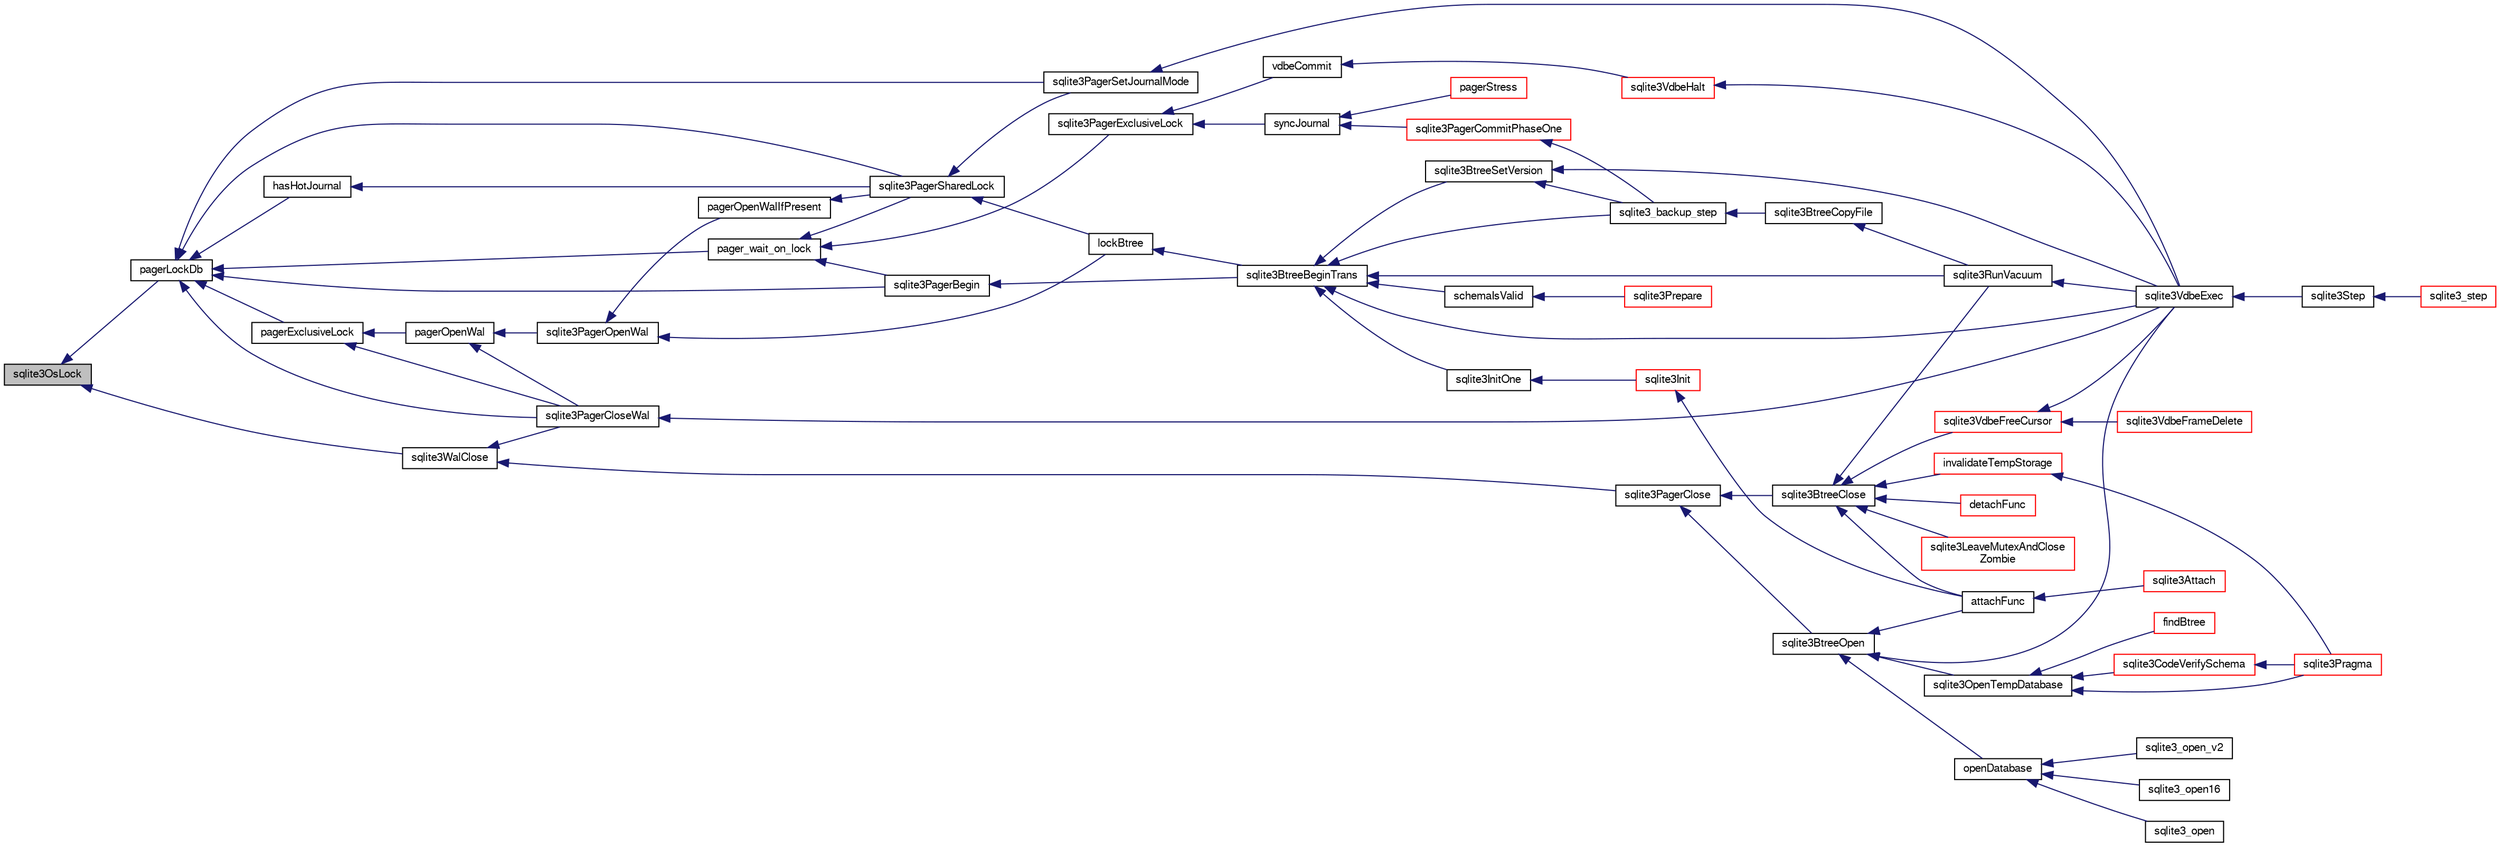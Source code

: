 digraph "sqlite3OsLock"
{
  edge [fontname="FreeSans",fontsize="10",labelfontname="FreeSans",labelfontsize="10"];
  node [fontname="FreeSans",fontsize="10",shape=record];
  rankdir="LR";
  Node614750 [label="sqlite3OsLock",height=0.2,width=0.4,color="black", fillcolor="grey75", style="filled", fontcolor="black"];
  Node614750 -> Node614751 [dir="back",color="midnightblue",fontsize="10",style="solid",fontname="FreeSans"];
  Node614751 [label="pagerLockDb",height=0.2,width=0.4,color="black", fillcolor="white", style="filled",URL="$sqlite3_8c.html#a667bdac69bf20203e45cd8e899790bcc"];
  Node614751 -> Node614752 [dir="back",color="midnightblue",fontsize="10",style="solid",fontname="FreeSans"];
  Node614752 [label="pager_wait_on_lock",height=0.2,width=0.4,color="black", fillcolor="white", style="filled",URL="$sqlite3_8c.html#a181fa0432ae1cc12a783f8a11ea2021f"];
  Node614752 -> Node614753 [dir="back",color="midnightblue",fontsize="10",style="solid",fontname="FreeSans"];
  Node614753 [label="sqlite3PagerSharedLock",height=0.2,width=0.4,color="black", fillcolor="white", style="filled",URL="$sqlite3_8c.html#a58c197b629fb6eaacf96c7add57c70df"];
  Node614753 -> Node614754 [dir="back",color="midnightblue",fontsize="10",style="solid",fontname="FreeSans"];
  Node614754 [label="sqlite3PagerSetJournalMode",height=0.2,width=0.4,color="black", fillcolor="white", style="filled",URL="$sqlite3_8c.html#afb929a0a4553cda84de16180ddbd09f7"];
  Node614754 -> Node614755 [dir="back",color="midnightblue",fontsize="10",style="solid",fontname="FreeSans"];
  Node614755 [label="sqlite3VdbeExec",height=0.2,width=0.4,color="black", fillcolor="white", style="filled",URL="$sqlite3_8c.html#a8ce40a614bdc56719c4d642b1e4dfb21"];
  Node614755 -> Node614756 [dir="back",color="midnightblue",fontsize="10",style="solid",fontname="FreeSans"];
  Node614756 [label="sqlite3Step",height=0.2,width=0.4,color="black", fillcolor="white", style="filled",URL="$sqlite3_8c.html#a3f2872e873e2758a4beedad1d5113554"];
  Node614756 -> Node614757 [dir="back",color="midnightblue",fontsize="10",style="solid",fontname="FreeSans"];
  Node614757 [label="sqlite3_step",height=0.2,width=0.4,color="red", fillcolor="white", style="filled",URL="$sqlite3_8h.html#ac1e491ce36b7471eb28387f7d3c74334"];
  Node614753 -> Node615016 [dir="back",color="midnightblue",fontsize="10",style="solid",fontname="FreeSans"];
  Node615016 [label="lockBtree",height=0.2,width=0.4,color="black", fillcolor="white", style="filled",URL="$sqlite3_8c.html#a5b808194d3178be15705a420265cee9d"];
  Node615016 -> Node615017 [dir="back",color="midnightblue",fontsize="10",style="solid",fontname="FreeSans"];
  Node615017 [label="sqlite3BtreeBeginTrans",height=0.2,width=0.4,color="black", fillcolor="white", style="filled",URL="$sqlite3_8c.html#a52d6706df15c67c22aa7d0e290c16bf5"];
  Node615017 -> Node615018 [dir="back",color="midnightblue",fontsize="10",style="solid",fontname="FreeSans"];
  Node615018 [label="sqlite3BtreeSetVersion",height=0.2,width=0.4,color="black", fillcolor="white", style="filled",URL="$sqlite3_8c.html#a2db3061b5c557699a47415ca0342ba01"];
  Node615018 -> Node614968 [dir="back",color="midnightblue",fontsize="10",style="solid",fontname="FreeSans"];
  Node614968 [label="sqlite3_backup_step",height=0.2,width=0.4,color="black", fillcolor="white", style="filled",URL="$sqlite3_8h.html#a1699b75e98d082eebc465a9e64c35269"];
  Node614968 -> Node614969 [dir="back",color="midnightblue",fontsize="10",style="solid",fontname="FreeSans"];
  Node614969 [label="sqlite3BtreeCopyFile",height=0.2,width=0.4,color="black", fillcolor="white", style="filled",URL="$sqlite3_8c.html#a4d9e19a79f0d5c1dfcef0bd137ae83f9"];
  Node614969 -> Node614941 [dir="back",color="midnightblue",fontsize="10",style="solid",fontname="FreeSans"];
  Node614941 [label="sqlite3RunVacuum",height=0.2,width=0.4,color="black", fillcolor="white", style="filled",URL="$sqlite3_8c.html#a5e83ddc7b3e7e8e79ad5d1fc92de1d2f"];
  Node614941 -> Node614755 [dir="back",color="midnightblue",fontsize="10",style="solid",fontname="FreeSans"];
  Node615018 -> Node614755 [dir="back",color="midnightblue",fontsize="10",style="solid",fontname="FreeSans"];
  Node615017 -> Node614968 [dir="back",color="midnightblue",fontsize="10",style="solid",fontname="FreeSans"];
  Node615017 -> Node614755 [dir="back",color="midnightblue",fontsize="10",style="solid",fontname="FreeSans"];
  Node615017 -> Node614781 [dir="back",color="midnightblue",fontsize="10",style="solid",fontname="FreeSans"];
  Node614781 [label="sqlite3InitOne",height=0.2,width=0.4,color="black", fillcolor="white", style="filled",URL="$sqlite3_8c.html#ac4318b25df65269906b0379251fe9b85"];
  Node614781 -> Node614782 [dir="back",color="midnightblue",fontsize="10",style="solid",fontname="FreeSans"];
  Node614782 [label="sqlite3Init",height=0.2,width=0.4,color="red", fillcolor="white", style="filled",URL="$sqlite3_8c.html#aed74e3dc765631a833f522f425ff5a48"];
  Node614782 -> Node614783 [dir="back",color="midnightblue",fontsize="10",style="solid",fontname="FreeSans"];
  Node614783 [label="attachFunc",height=0.2,width=0.4,color="black", fillcolor="white", style="filled",URL="$sqlite3_8c.html#a69cb751a7da501b9a0aa37e0d7c3eaf7"];
  Node614783 -> Node614784 [dir="back",color="midnightblue",fontsize="10",style="solid",fontname="FreeSans"];
  Node614784 [label="sqlite3Attach",height=0.2,width=0.4,color="red", fillcolor="white", style="filled",URL="$sqlite3_8c.html#ae0907fe0b43cc1b4c7e6a16213e8546f"];
  Node615017 -> Node614966 [dir="back",color="midnightblue",fontsize="10",style="solid",fontname="FreeSans"];
  Node614966 [label="schemaIsValid",height=0.2,width=0.4,color="black", fillcolor="white", style="filled",URL="$sqlite3_8c.html#a7c466fe28e7ca6f46b8bf72c46d9738d"];
  Node614966 -> Node614934 [dir="back",color="midnightblue",fontsize="10",style="solid",fontname="FreeSans"];
  Node614934 [label="sqlite3Prepare",height=0.2,width=0.4,color="red", fillcolor="white", style="filled",URL="$sqlite3_8c.html#acb25890858d0bf4b12eb7aae569f0c7b"];
  Node615017 -> Node614941 [dir="back",color="midnightblue",fontsize="10",style="solid",fontname="FreeSans"];
  Node614752 -> Node615019 [dir="back",color="midnightblue",fontsize="10",style="solid",fontname="FreeSans"];
  Node615019 [label="sqlite3PagerBegin",height=0.2,width=0.4,color="black", fillcolor="white", style="filled",URL="$sqlite3_8c.html#a693d0ab5cecd4a8001da6fa21f44d99e"];
  Node615019 -> Node615017 [dir="back",color="midnightblue",fontsize="10",style="solid",fontname="FreeSans"];
  Node614752 -> Node615020 [dir="back",color="midnightblue",fontsize="10",style="solid",fontname="FreeSans"];
  Node615020 [label="sqlite3PagerExclusiveLock",height=0.2,width=0.4,color="black", fillcolor="white", style="filled",URL="$sqlite3_8c.html#a8fe341ad82f247586f5a357fdbdb2a11"];
  Node615020 -> Node615021 [dir="back",color="midnightblue",fontsize="10",style="solid",fontname="FreeSans"];
  Node615021 [label="syncJournal",height=0.2,width=0.4,color="black", fillcolor="white", style="filled",URL="$sqlite3_8c.html#a53f9f2b680d397f110a892f8931623c6"];
  Node615021 -> Node615022 [dir="back",color="midnightblue",fontsize="10",style="solid",fontname="FreeSans"];
  Node615022 [label="pagerStress",height=0.2,width=0.4,color="red", fillcolor="white", style="filled",URL="$sqlite3_8c.html#abb21a3a371038e9e3e69af0f21a1b386"];
  Node615021 -> Node615030 [dir="back",color="midnightblue",fontsize="10",style="solid",fontname="FreeSans"];
  Node615030 [label="sqlite3PagerCommitPhaseOne",height=0.2,width=0.4,color="red", fillcolor="white", style="filled",URL="$sqlite3_8c.html#a2baf986bff9120486e9acc5951494ea7"];
  Node615030 -> Node614968 [dir="back",color="midnightblue",fontsize="10",style="solid",fontname="FreeSans"];
  Node615020 -> Node615033 [dir="back",color="midnightblue",fontsize="10",style="solid",fontname="FreeSans"];
  Node615033 [label="vdbeCommit",height=0.2,width=0.4,color="black", fillcolor="white", style="filled",URL="$sqlite3_8c.html#a5d7f1e0625451b987728f600cfe1b92d"];
  Node615033 -> Node614974 [dir="back",color="midnightblue",fontsize="10",style="solid",fontname="FreeSans"];
  Node614974 [label="sqlite3VdbeHalt",height=0.2,width=0.4,color="red", fillcolor="white", style="filled",URL="$sqlite3_8c.html#a8d1d99703d999190fbc35ecc981cb709"];
  Node614974 -> Node614755 [dir="back",color="midnightblue",fontsize="10",style="solid",fontname="FreeSans"];
  Node614751 -> Node615034 [dir="back",color="midnightblue",fontsize="10",style="solid",fontname="FreeSans"];
  Node615034 [label="hasHotJournal",height=0.2,width=0.4,color="black", fillcolor="white", style="filled",URL="$sqlite3_8c.html#a875dc699b7a0e8ab6ba19170e5096d5e"];
  Node615034 -> Node614753 [dir="back",color="midnightblue",fontsize="10",style="solid",fontname="FreeSans"];
  Node614751 -> Node614753 [dir="back",color="midnightblue",fontsize="10",style="solid",fontname="FreeSans"];
  Node614751 -> Node615019 [dir="back",color="midnightblue",fontsize="10",style="solid",fontname="FreeSans"];
  Node614751 -> Node614754 [dir="back",color="midnightblue",fontsize="10",style="solid",fontname="FreeSans"];
  Node614751 -> Node615035 [dir="back",color="midnightblue",fontsize="10",style="solid",fontname="FreeSans"];
  Node615035 [label="pagerExclusiveLock",height=0.2,width=0.4,color="black", fillcolor="white", style="filled",URL="$sqlite3_8c.html#a7f978cc8af52489d388024ebf2b88112"];
  Node615035 -> Node615036 [dir="back",color="midnightblue",fontsize="10",style="solid",fontname="FreeSans"];
  Node615036 [label="pagerOpenWal",height=0.2,width=0.4,color="black", fillcolor="white", style="filled",URL="$sqlite3_8c.html#acb6f84b34748805df0403a052d18eaf1"];
  Node615036 -> Node615037 [dir="back",color="midnightblue",fontsize="10",style="solid",fontname="FreeSans"];
  Node615037 [label="sqlite3PagerOpenWal",height=0.2,width=0.4,color="black", fillcolor="white", style="filled",URL="$sqlite3_8c.html#a5e4116ab2def31c2c36e557fc6811d0d"];
  Node615037 -> Node615038 [dir="back",color="midnightblue",fontsize="10",style="solid",fontname="FreeSans"];
  Node615038 [label="pagerOpenWalIfPresent",height=0.2,width=0.4,color="black", fillcolor="white", style="filled",URL="$sqlite3_8c.html#a53aeec46642c01ab2de938e8bd00b0e3"];
  Node615038 -> Node614753 [dir="back",color="midnightblue",fontsize="10",style="solid",fontname="FreeSans"];
  Node615037 -> Node615016 [dir="back",color="midnightblue",fontsize="10",style="solid",fontname="FreeSans"];
  Node615036 -> Node615039 [dir="back",color="midnightblue",fontsize="10",style="solid",fontname="FreeSans"];
  Node615039 [label="sqlite3PagerCloseWal",height=0.2,width=0.4,color="black", fillcolor="white", style="filled",URL="$sqlite3_8c.html#ac62d7d3d29214a7cad25fdd88e7c7a74"];
  Node615039 -> Node614755 [dir="back",color="midnightblue",fontsize="10",style="solid",fontname="FreeSans"];
  Node615035 -> Node615039 [dir="back",color="midnightblue",fontsize="10",style="solid",fontname="FreeSans"];
  Node614751 -> Node615039 [dir="back",color="midnightblue",fontsize="10",style="solid",fontname="FreeSans"];
  Node614750 -> Node615040 [dir="back",color="midnightblue",fontsize="10",style="solid",fontname="FreeSans"];
  Node615040 [label="sqlite3WalClose",height=0.2,width=0.4,color="black", fillcolor="white", style="filled",URL="$sqlite3_8c.html#abfd7d36ec6ea41ecb2717dd4c6b0571e"];
  Node615040 -> Node615041 [dir="back",color="midnightblue",fontsize="10",style="solid",fontname="FreeSans"];
  Node615041 [label="sqlite3PagerClose",height=0.2,width=0.4,color="black", fillcolor="white", style="filled",URL="$sqlite3_8c.html#af94b1f96b60689fd09422cce2c85f53f"];
  Node615041 -> Node615024 [dir="back",color="midnightblue",fontsize="10",style="solid",fontname="FreeSans"];
  Node615024 [label="sqlite3BtreeOpen",height=0.2,width=0.4,color="black", fillcolor="white", style="filled",URL="$sqlite3_8c.html#a13dcb44dc34af6ce9d38de9c5aa975f9"];
  Node615024 -> Node614755 [dir="back",color="midnightblue",fontsize="10",style="solid",fontname="FreeSans"];
  Node615024 -> Node614783 [dir="back",color="midnightblue",fontsize="10",style="solid",fontname="FreeSans"];
  Node615024 -> Node615025 [dir="back",color="midnightblue",fontsize="10",style="solid",fontname="FreeSans"];
  Node615025 [label="sqlite3OpenTempDatabase",height=0.2,width=0.4,color="black", fillcolor="white", style="filled",URL="$sqlite3_8c.html#aaf3088380b731428b72d3b5777f93755"];
  Node615025 -> Node614960 [dir="back",color="midnightblue",fontsize="10",style="solid",fontname="FreeSans"];
  Node614960 [label="findBtree",height=0.2,width=0.4,color="red", fillcolor="white", style="filled",URL="$sqlite3_8c.html#ab4ee5743b77efd7f8832bf0b9315f973"];
  Node615025 -> Node615026 [dir="back",color="midnightblue",fontsize="10",style="solid",fontname="FreeSans"];
  Node615026 [label="sqlite3CodeVerifySchema",height=0.2,width=0.4,color="red", fillcolor="white", style="filled",URL="$sqlite3_8c.html#ad9d8708d96f8416ec59ebf41c57000f9"];
  Node615026 -> Node614833 [dir="back",color="midnightblue",fontsize="10",style="solid",fontname="FreeSans"];
  Node614833 [label="sqlite3Pragma",height=0.2,width=0.4,color="red", fillcolor="white", style="filled",URL="$sqlite3_8c.html#a111391370f58f8e6a6eca51fd34d62ed"];
  Node615025 -> Node614833 [dir="back",color="midnightblue",fontsize="10",style="solid",fontname="FreeSans"];
  Node615024 -> Node614990 [dir="back",color="midnightblue",fontsize="10",style="solid",fontname="FreeSans"];
  Node614990 [label="openDatabase",height=0.2,width=0.4,color="black", fillcolor="white", style="filled",URL="$sqlite3_8c.html#a6a9c3bc3a64234e863413f41db473758"];
  Node614990 -> Node614991 [dir="back",color="midnightblue",fontsize="10",style="solid",fontname="FreeSans"];
  Node614991 [label="sqlite3_open",height=0.2,width=0.4,color="black", fillcolor="white", style="filled",URL="$sqlite3_8h.html#a97ba966ed1acc38409786258268f5f71"];
  Node614990 -> Node614992 [dir="back",color="midnightblue",fontsize="10",style="solid",fontname="FreeSans"];
  Node614992 [label="sqlite3_open_v2",height=0.2,width=0.4,color="black", fillcolor="white", style="filled",URL="$sqlite3_8h.html#a140fe275b6975dc867cea50a65a217c4"];
  Node614990 -> Node614993 [dir="back",color="midnightblue",fontsize="10",style="solid",fontname="FreeSans"];
  Node614993 [label="sqlite3_open16",height=0.2,width=0.4,color="black", fillcolor="white", style="filled",URL="$sqlite3_8h.html#adbc401bb96713f32e553db32f6f3ca33"];
  Node615041 -> Node615042 [dir="back",color="midnightblue",fontsize="10",style="solid",fontname="FreeSans"];
  Node615042 [label="sqlite3BtreeClose",height=0.2,width=0.4,color="black", fillcolor="white", style="filled",URL="$sqlite3_8c.html#a729b65009b66a99200496b09c124df01"];
  Node615042 -> Node615043 [dir="back",color="midnightblue",fontsize="10",style="solid",fontname="FreeSans"];
  Node615043 [label="sqlite3VdbeFreeCursor",height=0.2,width=0.4,color="red", fillcolor="white", style="filled",URL="$sqlite3_8c.html#a0f9084083e1d0639708934630f33d6ef"];
  Node615043 -> Node615044 [dir="back",color="midnightblue",fontsize="10",style="solid",fontname="FreeSans"];
  Node615044 [label="sqlite3VdbeFrameDelete",height=0.2,width=0.4,color="red", fillcolor="white", style="filled",URL="$sqlite3_8c.html#adb3773fdfb1685857e28891f76365900"];
  Node615043 -> Node614755 [dir="back",color="midnightblue",fontsize="10",style="solid",fontname="FreeSans"];
  Node615042 -> Node614783 [dir="back",color="midnightblue",fontsize="10",style="solid",fontname="FreeSans"];
  Node615042 -> Node614970 [dir="back",color="midnightblue",fontsize="10",style="solid",fontname="FreeSans"];
  Node614970 [label="detachFunc",height=0.2,width=0.4,color="red", fillcolor="white", style="filled",URL="$sqlite3_8c.html#a2b3dd04cb87abd088926ab0082a60b77"];
  Node615042 -> Node614971 [dir="back",color="midnightblue",fontsize="10",style="solid",fontname="FreeSans"];
  Node614971 [label="invalidateTempStorage",height=0.2,width=0.4,color="red", fillcolor="white", style="filled",URL="$sqlite3_8c.html#a759777a1eb3c3e96a5af94932b39e69a"];
  Node614971 -> Node614833 [dir="back",color="midnightblue",fontsize="10",style="solid",fontname="FreeSans"];
  Node615042 -> Node614941 [dir="back",color="midnightblue",fontsize="10",style="solid",fontname="FreeSans"];
  Node615042 -> Node614984 [dir="back",color="midnightblue",fontsize="10",style="solid",fontname="FreeSans"];
  Node614984 [label="sqlite3LeaveMutexAndClose\lZombie",height=0.2,width=0.4,color="red", fillcolor="white", style="filled",URL="$sqlite3_8c.html#afe3a37c29dcb0fe9fc15fe07a3976f59"];
  Node615040 -> Node615039 [dir="back",color="midnightblue",fontsize="10",style="solid",fontname="FreeSans"];
}

